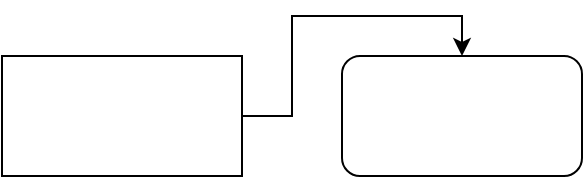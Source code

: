 <mxfile version="21.5.2" type="github">
  <diagram name="第 1 页" id="Tjt9dLeEjN4IIuLobMXS">
    <mxGraphModel dx="1221" dy="692" grid="1" gridSize="10" guides="1" tooltips="1" connect="1" arrows="1" fold="1" page="1" pageScale="1" pageWidth="827" pageHeight="1169" math="0" shadow="0">
      <root>
        <mxCell id="0" />
        <mxCell id="1" parent="0" />
        <mxCell id="C2jaUVfJo5cfMGK6_evF-3" style="edgeStyle=orthogonalEdgeStyle;rounded=0;orthogonalLoop=1;jettySize=auto;html=1;entryX=0.5;entryY=0;entryDx=0;entryDy=0;" parent="1" source="C2jaUVfJo5cfMGK6_evF-1" target="C2jaUVfJo5cfMGK6_evF-2" edge="1">
          <mxGeometry relative="1" as="geometry" />
        </mxCell>
        <mxCell id="C2jaUVfJo5cfMGK6_evF-1" value="" style="rounded=0;whiteSpace=wrap;html=1;" parent="1" vertex="1">
          <mxGeometry x="20" y="190" width="120" height="60" as="geometry" />
        </mxCell>
        <mxCell id="C2jaUVfJo5cfMGK6_evF-2" value="" style="rounded=1;whiteSpace=wrap;html=1;" parent="1" vertex="1">
          <mxGeometry x="190" y="190" width="120" height="60" as="geometry" />
        </mxCell>
      </root>
    </mxGraphModel>
  </diagram>
</mxfile>
